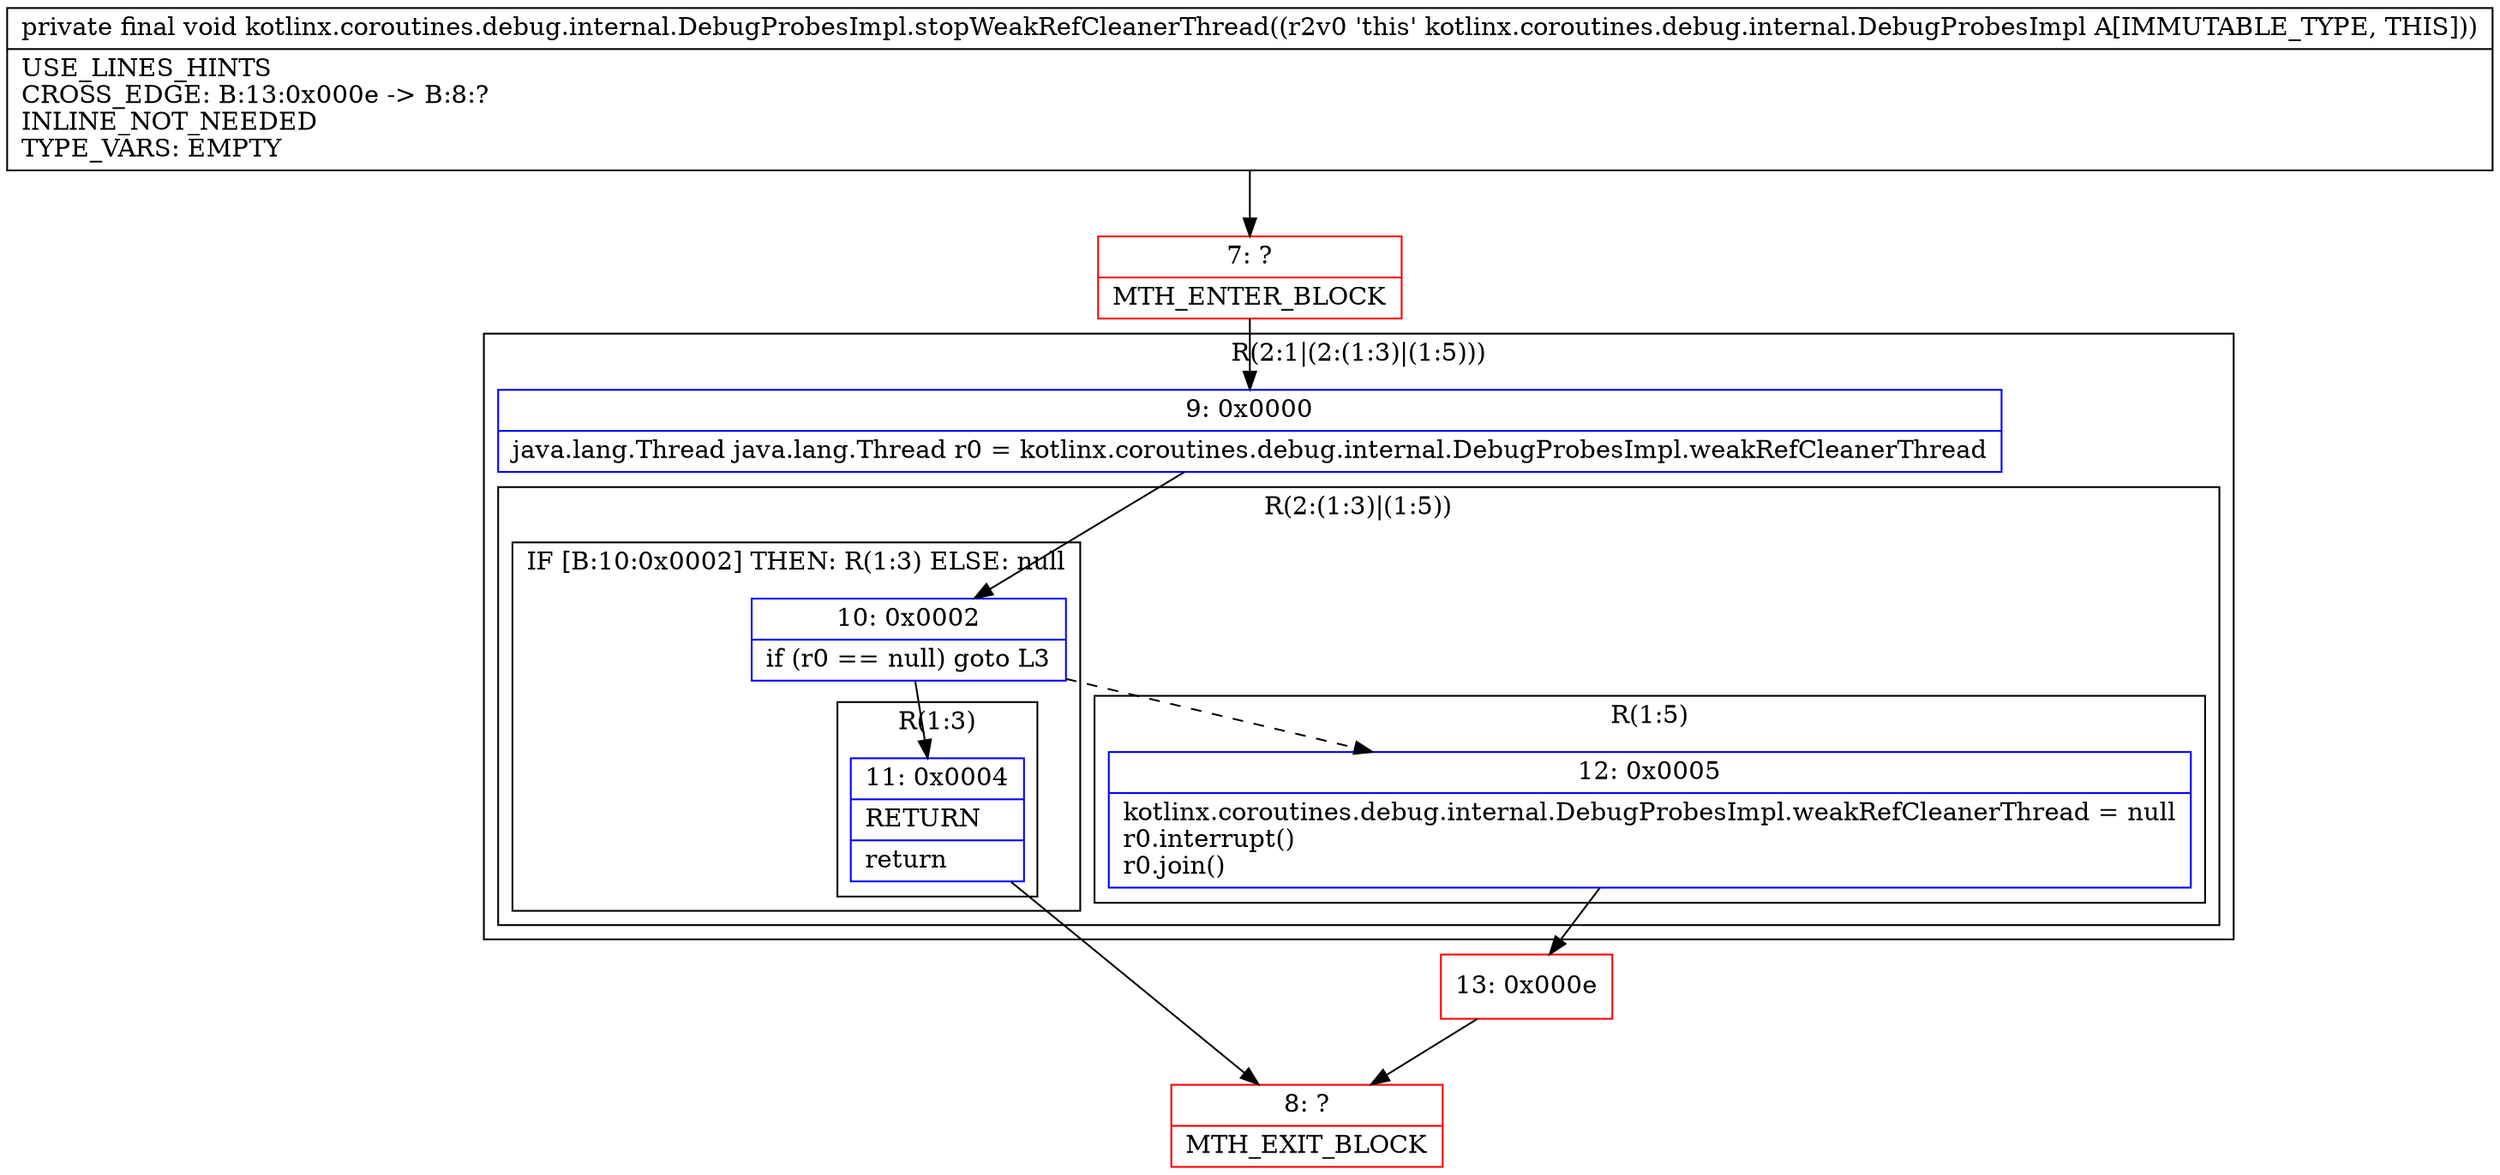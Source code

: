 digraph "CFG forkotlinx.coroutines.debug.internal.DebugProbesImpl.stopWeakRefCleanerThread()V" {
subgraph cluster_Region_1198913563 {
label = "R(2:1|(2:(1:3)|(1:5)))";
node [shape=record,color=blue];
Node_9 [shape=record,label="{9\:\ 0x0000|java.lang.Thread java.lang.Thread r0 = kotlinx.coroutines.debug.internal.DebugProbesImpl.weakRefCleanerThread\l}"];
subgraph cluster_Region_682699397 {
label = "R(2:(1:3)|(1:5))";
node [shape=record,color=blue];
subgraph cluster_IfRegion_1365986440 {
label = "IF [B:10:0x0002] THEN: R(1:3) ELSE: null";
node [shape=record,color=blue];
Node_10 [shape=record,label="{10\:\ 0x0002|if (r0 == null) goto L3\l}"];
subgraph cluster_Region_1452997373 {
label = "R(1:3)";
node [shape=record,color=blue];
Node_11 [shape=record,label="{11\:\ 0x0004|RETURN\l|return\l}"];
}
}
subgraph cluster_Region_53236780 {
label = "R(1:5)";
node [shape=record,color=blue];
Node_12 [shape=record,label="{12\:\ 0x0005|kotlinx.coroutines.debug.internal.DebugProbesImpl.weakRefCleanerThread = null\lr0.interrupt()\lr0.join()\l}"];
}
}
}
Node_7 [shape=record,color=red,label="{7\:\ ?|MTH_ENTER_BLOCK\l}"];
Node_8 [shape=record,color=red,label="{8\:\ ?|MTH_EXIT_BLOCK\l}"];
Node_13 [shape=record,color=red,label="{13\:\ 0x000e}"];
MethodNode[shape=record,label="{private final void kotlinx.coroutines.debug.internal.DebugProbesImpl.stopWeakRefCleanerThread((r2v0 'this' kotlinx.coroutines.debug.internal.DebugProbesImpl A[IMMUTABLE_TYPE, THIS]))  | USE_LINES_HINTS\lCROSS_EDGE: B:13:0x000e \-\> B:8:?\lINLINE_NOT_NEEDED\lTYPE_VARS: EMPTY\l}"];
MethodNode -> Node_7;Node_9 -> Node_10;
Node_10 -> Node_11;
Node_10 -> Node_12[style=dashed];
Node_11 -> Node_8;
Node_12 -> Node_13;
Node_7 -> Node_9;
Node_13 -> Node_8;
}

